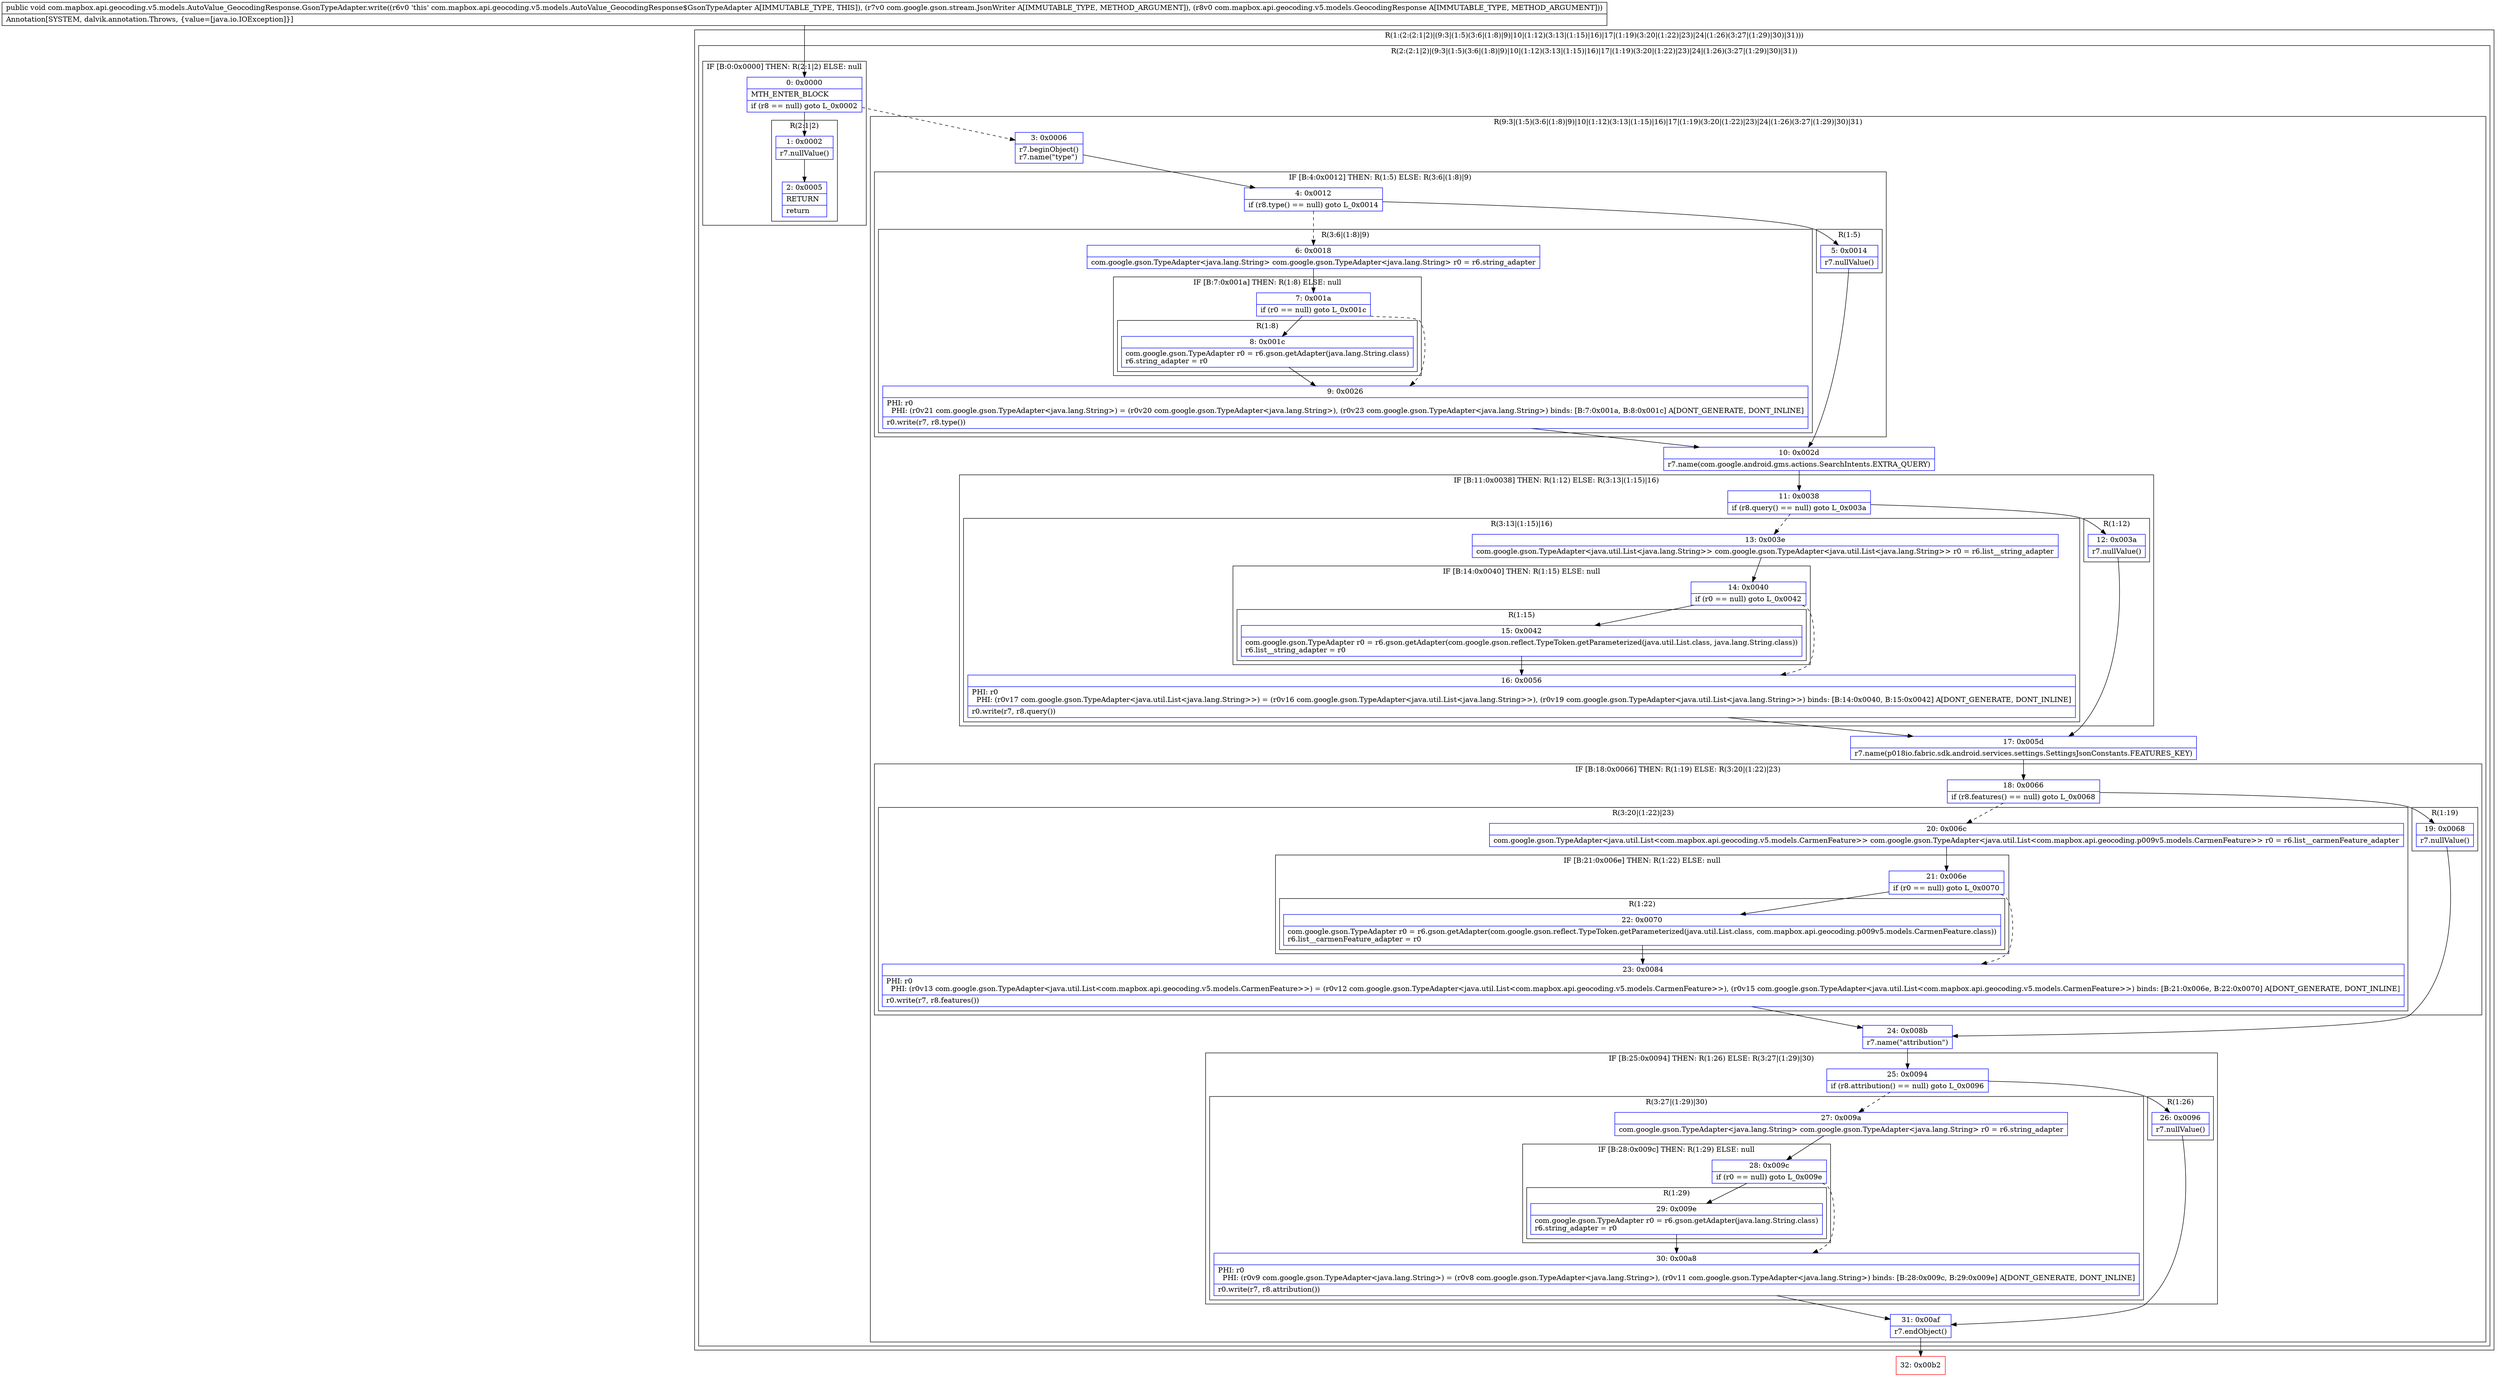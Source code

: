 digraph "CFG forcom.mapbox.api.geocoding.v5.models.AutoValue_GeocodingResponse.GsonTypeAdapter.write(Lcom\/google\/gson\/stream\/JsonWriter;Lcom\/mapbox\/api\/geocoding\/v5\/models\/GeocodingResponse;)V" {
subgraph cluster_Region_1528725005 {
label = "R(1:(2:(2:1|2)|(9:3|(1:5)(3:6|(1:8)|9)|10|(1:12)(3:13|(1:15)|16)|17|(1:19)(3:20|(1:22)|23)|24|(1:26)(3:27|(1:29)|30)|31)))";
node [shape=record,color=blue];
subgraph cluster_Region_1850777104 {
label = "R(2:(2:1|2)|(9:3|(1:5)(3:6|(1:8)|9)|10|(1:12)(3:13|(1:15)|16)|17|(1:19)(3:20|(1:22)|23)|24|(1:26)(3:27|(1:29)|30)|31))";
node [shape=record,color=blue];
subgraph cluster_IfRegion_560092233 {
label = "IF [B:0:0x0000] THEN: R(2:1|2) ELSE: null";
node [shape=record,color=blue];
Node_0 [shape=record,label="{0\:\ 0x0000|MTH_ENTER_BLOCK\l|if (r8 == null) goto L_0x0002\l}"];
subgraph cluster_Region_1732832975 {
label = "R(2:1|2)";
node [shape=record,color=blue];
Node_1 [shape=record,label="{1\:\ 0x0002|r7.nullValue()\l}"];
Node_2 [shape=record,label="{2\:\ 0x0005|RETURN\l|return\l}"];
}
}
subgraph cluster_Region_1334712893 {
label = "R(9:3|(1:5)(3:6|(1:8)|9)|10|(1:12)(3:13|(1:15)|16)|17|(1:19)(3:20|(1:22)|23)|24|(1:26)(3:27|(1:29)|30)|31)";
node [shape=record,color=blue];
Node_3 [shape=record,label="{3\:\ 0x0006|r7.beginObject()\lr7.name(\"type\")\l}"];
subgraph cluster_IfRegion_625257922 {
label = "IF [B:4:0x0012] THEN: R(1:5) ELSE: R(3:6|(1:8)|9)";
node [shape=record,color=blue];
Node_4 [shape=record,label="{4\:\ 0x0012|if (r8.type() == null) goto L_0x0014\l}"];
subgraph cluster_Region_381121855 {
label = "R(1:5)";
node [shape=record,color=blue];
Node_5 [shape=record,label="{5\:\ 0x0014|r7.nullValue()\l}"];
}
subgraph cluster_Region_736300755 {
label = "R(3:6|(1:8)|9)";
node [shape=record,color=blue];
Node_6 [shape=record,label="{6\:\ 0x0018|com.google.gson.TypeAdapter\<java.lang.String\> com.google.gson.TypeAdapter\<java.lang.String\> r0 = r6.string_adapter\l}"];
subgraph cluster_IfRegion_1874194471 {
label = "IF [B:7:0x001a] THEN: R(1:8) ELSE: null";
node [shape=record,color=blue];
Node_7 [shape=record,label="{7\:\ 0x001a|if (r0 == null) goto L_0x001c\l}"];
subgraph cluster_Region_410071700 {
label = "R(1:8)";
node [shape=record,color=blue];
Node_8 [shape=record,label="{8\:\ 0x001c|com.google.gson.TypeAdapter r0 = r6.gson.getAdapter(java.lang.String.class)\lr6.string_adapter = r0\l}"];
}
}
Node_9 [shape=record,label="{9\:\ 0x0026|PHI: r0 \l  PHI: (r0v21 com.google.gson.TypeAdapter\<java.lang.String\>) = (r0v20 com.google.gson.TypeAdapter\<java.lang.String\>), (r0v23 com.google.gson.TypeAdapter\<java.lang.String\>) binds: [B:7:0x001a, B:8:0x001c] A[DONT_GENERATE, DONT_INLINE]\l|r0.write(r7, r8.type())\l}"];
}
}
Node_10 [shape=record,label="{10\:\ 0x002d|r7.name(com.google.android.gms.actions.SearchIntents.EXTRA_QUERY)\l}"];
subgraph cluster_IfRegion_917102512 {
label = "IF [B:11:0x0038] THEN: R(1:12) ELSE: R(3:13|(1:15)|16)";
node [shape=record,color=blue];
Node_11 [shape=record,label="{11\:\ 0x0038|if (r8.query() == null) goto L_0x003a\l}"];
subgraph cluster_Region_164197546 {
label = "R(1:12)";
node [shape=record,color=blue];
Node_12 [shape=record,label="{12\:\ 0x003a|r7.nullValue()\l}"];
}
subgraph cluster_Region_321130675 {
label = "R(3:13|(1:15)|16)";
node [shape=record,color=blue];
Node_13 [shape=record,label="{13\:\ 0x003e|com.google.gson.TypeAdapter\<java.util.List\<java.lang.String\>\> com.google.gson.TypeAdapter\<java.util.List\<java.lang.String\>\> r0 = r6.list__string_adapter\l}"];
subgraph cluster_IfRegion_846857327 {
label = "IF [B:14:0x0040] THEN: R(1:15) ELSE: null";
node [shape=record,color=blue];
Node_14 [shape=record,label="{14\:\ 0x0040|if (r0 == null) goto L_0x0042\l}"];
subgraph cluster_Region_1533385439 {
label = "R(1:15)";
node [shape=record,color=blue];
Node_15 [shape=record,label="{15\:\ 0x0042|com.google.gson.TypeAdapter r0 = r6.gson.getAdapter(com.google.gson.reflect.TypeToken.getParameterized(java.util.List.class, java.lang.String.class))\lr6.list__string_adapter = r0\l}"];
}
}
Node_16 [shape=record,label="{16\:\ 0x0056|PHI: r0 \l  PHI: (r0v17 com.google.gson.TypeAdapter\<java.util.List\<java.lang.String\>\>) = (r0v16 com.google.gson.TypeAdapter\<java.util.List\<java.lang.String\>\>), (r0v19 com.google.gson.TypeAdapter\<java.util.List\<java.lang.String\>\>) binds: [B:14:0x0040, B:15:0x0042] A[DONT_GENERATE, DONT_INLINE]\l|r0.write(r7, r8.query())\l}"];
}
}
Node_17 [shape=record,label="{17\:\ 0x005d|r7.name(p018io.fabric.sdk.android.services.settings.SettingsJsonConstants.FEATURES_KEY)\l}"];
subgraph cluster_IfRegion_165929708 {
label = "IF [B:18:0x0066] THEN: R(1:19) ELSE: R(3:20|(1:22)|23)";
node [shape=record,color=blue];
Node_18 [shape=record,label="{18\:\ 0x0066|if (r8.features() == null) goto L_0x0068\l}"];
subgraph cluster_Region_609251426 {
label = "R(1:19)";
node [shape=record,color=blue];
Node_19 [shape=record,label="{19\:\ 0x0068|r7.nullValue()\l}"];
}
subgraph cluster_Region_1715849609 {
label = "R(3:20|(1:22)|23)";
node [shape=record,color=blue];
Node_20 [shape=record,label="{20\:\ 0x006c|com.google.gson.TypeAdapter\<java.util.List\<com.mapbox.api.geocoding.v5.models.CarmenFeature\>\> com.google.gson.TypeAdapter\<java.util.List\<com.mapbox.api.geocoding.p009v5.models.CarmenFeature\>\> r0 = r6.list__carmenFeature_adapter\l}"];
subgraph cluster_IfRegion_648541439 {
label = "IF [B:21:0x006e] THEN: R(1:22) ELSE: null";
node [shape=record,color=blue];
Node_21 [shape=record,label="{21\:\ 0x006e|if (r0 == null) goto L_0x0070\l}"];
subgraph cluster_Region_296688447 {
label = "R(1:22)";
node [shape=record,color=blue];
Node_22 [shape=record,label="{22\:\ 0x0070|com.google.gson.TypeAdapter r0 = r6.gson.getAdapter(com.google.gson.reflect.TypeToken.getParameterized(java.util.List.class, com.mapbox.api.geocoding.p009v5.models.CarmenFeature.class))\lr6.list__carmenFeature_adapter = r0\l}"];
}
}
Node_23 [shape=record,label="{23\:\ 0x0084|PHI: r0 \l  PHI: (r0v13 com.google.gson.TypeAdapter\<java.util.List\<com.mapbox.api.geocoding.v5.models.CarmenFeature\>\>) = (r0v12 com.google.gson.TypeAdapter\<java.util.List\<com.mapbox.api.geocoding.v5.models.CarmenFeature\>\>), (r0v15 com.google.gson.TypeAdapter\<java.util.List\<com.mapbox.api.geocoding.v5.models.CarmenFeature\>\>) binds: [B:21:0x006e, B:22:0x0070] A[DONT_GENERATE, DONT_INLINE]\l|r0.write(r7, r8.features())\l}"];
}
}
Node_24 [shape=record,label="{24\:\ 0x008b|r7.name(\"attribution\")\l}"];
subgraph cluster_IfRegion_1551658759 {
label = "IF [B:25:0x0094] THEN: R(1:26) ELSE: R(3:27|(1:29)|30)";
node [shape=record,color=blue];
Node_25 [shape=record,label="{25\:\ 0x0094|if (r8.attribution() == null) goto L_0x0096\l}"];
subgraph cluster_Region_508705798 {
label = "R(1:26)";
node [shape=record,color=blue];
Node_26 [shape=record,label="{26\:\ 0x0096|r7.nullValue()\l}"];
}
subgraph cluster_Region_1388620605 {
label = "R(3:27|(1:29)|30)";
node [shape=record,color=blue];
Node_27 [shape=record,label="{27\:\ 0x009a|com.google.gson.TypeAdapter\<java.lang.String\> com.google.gson.TypeAdapter\<java.lang.String\> r0 = r6.string_adapter\l}"];
subgraph cluster_IfRegion_344208990 {
label = "IF [B:28:0x009c] THEN: R(1:29) ELSE: null";
node [shape=record,color=blue];
Node_28 [shape=record,label="{28\:\ 0x009c|if (r0 == null) goto L_0x009e\l}"];
subgraph cluster_Region_1693084327 {
label = "R(1:29)";
node [shape=record,color=blue];
Node_29 [shape=record,label="{29\:\ 0x009e|com.google.gson.TypeAdapter r0 = r6.gson.getAdapter(java.lang.String.class)\lr6.string_adapter = r0\l}"];
}
}
Node_30 [shape=record,label="{30\:\ 0x00a8|PHI: r0 \l  PHI: (r0v9 com.google.gson.TypeAdapter\<java.lang.String\>) = (r0v8 com.google.gson.TypeAdapter\<java.lang.String\>), (r0v11 com.google.gson.TypeAdapter\<java.lang.String\>) binds: [B:28:0x009c, B:29:0x009e] A[DONT_GENERATE, DONT_INLINE]\l|r0.write(r7, r8.attribution())\l}"];
}
}
Node_31 [shape=record,label="{31\:\ 0x00af|r7.endObject()\l}"];
}
}
}
Node_32 [shape=record,color=red,label="{32\:\ 0x00b2}"];
MethodNode[shape=record,label="{public void com.mapbox.api.geocoding.v5.models.AutoValue_GeocodingResponse.GsonTypeAdapter.write((r6v0 'this' com.mapbox.api.geocoding.v5.models.AutoValue_GeocodingResponse$GsonTypeAdapter A[IMMUTABLE_TYPE, THIS]), (r7v0 com.google.gson.stream.JsonWriter A[IMMUTABLE_TYPE, METHOD_ARGUMENT]), (r8v0 com.mapbox.api.geocoding.v5.models.GeocodingResponse A[IMMUTABLE_TYPE, METHOD_ARGUMENT]))  | Annotation[SYSTEM, dalvik.annotation.Throws, \{value=[java.io.IOException]\}]\l}"];
MethodNode -> Node_0;
Node_0 -> Node_1;
Node_0 -> Node_3[style=dashed];
Node_1 -> Node_2;
Node_3 -> Node_4;
Node_4 -> Node_5;
Node_4 -> Node_6[style=dashed];
Node_5 -> Node_10;
Node_6 -> Node_7;
Node_7 -> Node_8;
Node_7 -> Node_9[style=dashed];
Node_8 -> Node_9;
Node_9 -> Node_10;
Node_10 -> Node_11;
Node_11 -> Node_12;
Node_11 -> Node_13[style=dashed];
Node_12 -> Node_17;
Node_13 -> Node_14;
Node_14 -> Node_15;
Node_14 -> Node_16[style=dashed];
Node_15 -> Node_16;
Node_16 -> Node_17;
Node_17 -> Node_18;
Node_18 -> Node_19;
Node_18 -> Node_20[style=dashed];
Node_19 -> Node_24;
Node_20 -> Node_21;
Node_21 -> Node_22;
Node_21 -> Node_23[style=dashed];
Node_22 -> Node_23;
Node_23 -> Node_24;
Node_24 -> Node_25;
Node_25 -> Node_26;
Node_25 -> Node_27[style=dashed];
Node_26 -> Node_31;
Node_27 -> Node_28;
Node_28 -> Node_29;
Node_28 -> Node_30[style=dashed];
Node_29 -> Node_30;
Node_30 -> Node_31;
Node_31 -> Node_32;
}

